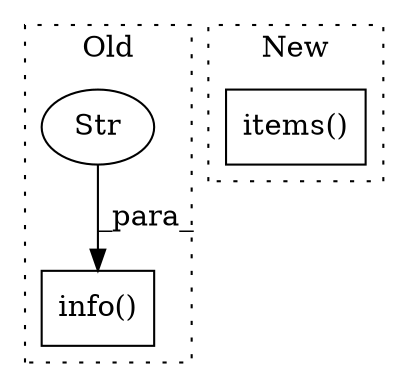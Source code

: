 digraph G {
subgraph cluster0 {
1 [label="info()" a="75" s="4906,4985" l="12,1" shape="box"];
3 [label="Str" a="66" s="4918" l="22" shape="ellipse"];
label = "Old";
style="dotted";
}
subgraph cluster1 {
2 [label="items()" a="75" s="6591" l="16" shape="box"];
label = "New";
style="dotted";
}
3 -> 1 [label="_para_"];
}